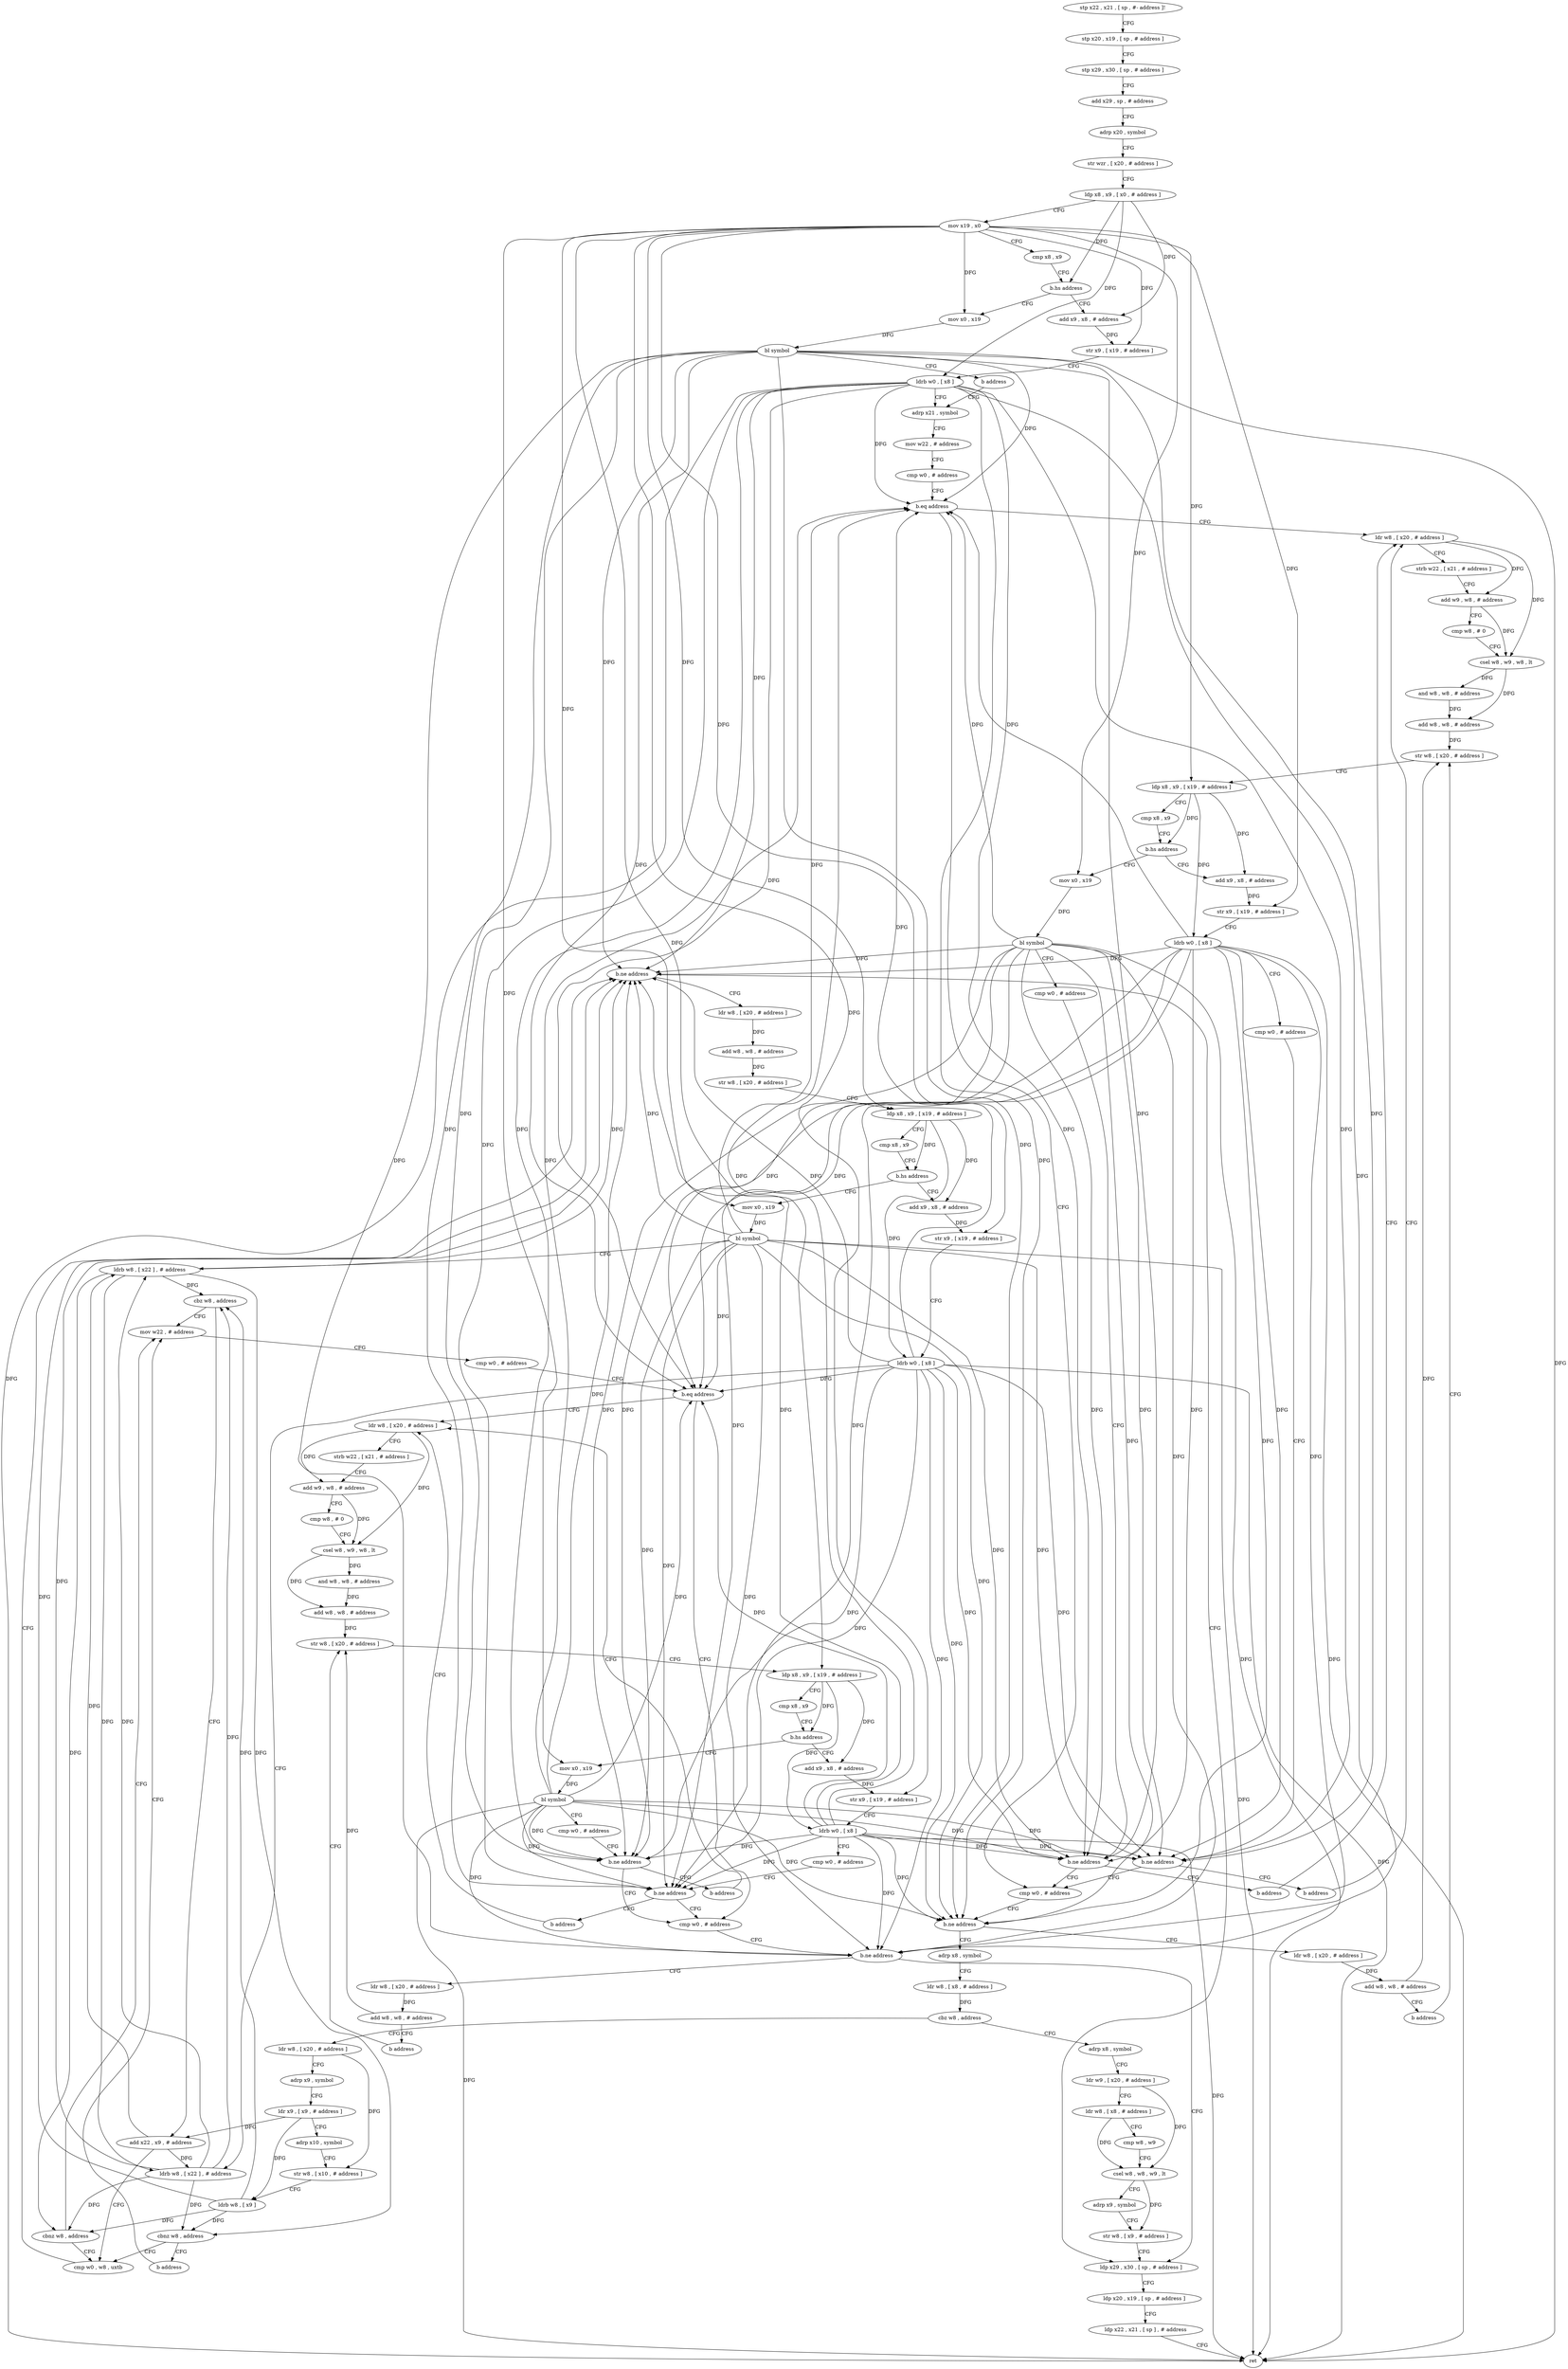 digraph "func" {
"4203996" [label = "stp x22 , x21 , [ sp , #- address ]!" ]
"4204000" [label = "stp x20 , x19 , [ sp , # address ]" ]
"4204004" [label = "stp x29 , x30 , [ sp , # address ]" ]
"4204008" [label = "add x29 , sp , # address" ]
"4204012" [label = "adrp x20 , symbol" ]
"4204016" [label = "str wzr , [ x20 , # address ]" ]
"4204020" [label = "ldp x8 , x9 , [ x0 , # address ]" ]
"4204024" [label = "mov x19 , x0" ]
"4204028" [label = "cmp x8 , x9" ]
"4204032" [label = "b.hs address" ]
"4204452" [label = "mov x0 , x19" ]
"4204036" [label = "add x9 , x8 , # address" ]
"4204456" [label = "bl symbol" ]
"4204460" [label = "b address" ]
"4204048" [label = "adrp x21 , symbol" ]
"4204040" [label = "str x9 , [ x19 , # address ]" ]
"4204044" [label = "ldrb w0 , [ x8 ]" ]
"4204052" [label = "mov w22 , # address" ]
"4204056" [label = "cmp w0 , # address" ]
"4204060" [label = "b.eq address" ]
"4204084" [label = "ldr w8 , [ x20 , # address ]" ]
"4204064" [label = "cmp w0 , # address" ]
"4204088" [label = "strb w22 , [ x21 , # address ]" ]
"4204092" [label = "add w9 , w8 , # address" ]
"4204096" [label = "cmp w8 , # 0" ]
"4204100" [label = "csel w8 , w9 , w8 , lt" ]
"4204104" [label = "and w8 , w8 , # address" ]
"4204108" [label = "add w8 , w8 , # address" ]
"4204112" [label = "str w8 , [ x20 , # address ]" ]
"4204068" [label = "b.ne address" ]
"4204172" [label = "adrp x8 , symbol" ]
"4204072" [label = "ldr w8 , [ x20 , # address ]" ]
"4204152" [label = "mov x0 , x19" ]
"4204156" [label = "bl symbol" ]
"4204160" [label = "cmp w0 , # address" ]
"4204164" [label = "b.ne address" ]
"4204168" [label = "b address" ]
"4204128" [label = "add x9 , x8 , # address" ]
"4204132" [label = "str x9 , [ x19 , # address ]" ]
"4204136" [label = "ldrb w0 , [ x8 ]" ]
"4204140" [label = "cmp w0 , # address" ]
"4204144" [label = "b.ne address" ]
"4204148" [label = "b address" ]
"4204176" [label = "ldr w8 , [ x8 , # address ]" ]
"4204180" [label = "cbz w8 , address" ]
"4204408" [label = "adrp x8 , symbol" ]
"4204184" [label = "ldr w8 , [ x20 , # address ]" ]
"4204076" [label = "add w8 , w8 , # address" ]
"4204080" [label = "b address" ]
"4204412" [label = "ldr w9 , [ x20 , # address ]" ]
"4204416" [label = "ldr w8 , [ x8 , # address ]" ]
"4204420" [label = "cmp w8 , w9" ]
"4204424" [label = "csel w8 , w8 , w9 , lt" ]
"4204428" [label = "adrp x9 , symbol" ]
"4204432" [label = "str w8 , [ x9 , # address ]" ]
"4204436" [label = "ldp x29 , x30 , [ sp , # address ]" ]
"4204188" [label = "adrp x9 , symbol" ]
"4204192" [label = "ldr x9 , [ x9 , # address ]" ]
"4204196" [label = "adrp x10 , symbol" ]
"4204200" [label = "str w8 , [ x10 , # address ]" ]
"4204204" [label = "ldrb w8 , [ x9 ]" ]
"4204208" [label = "cbz w8 , address" ]
"4204288" [label = "mov w22 , # address" ]
"4204212" [label = "add x22 , x9 , # address" ]
"4204116" [label = "ldp x8 , x9 , [ x19 , # address ]" ]
"4204120" [label = "cmp x8 , x9" ]
"4204124" [label = "b.hs address" ]
"4204292" [label = "cmp w0 , # address" ]
"4204296" [label = "b.eq address" ]
"4204320" [label = "ldr w8 , [ x20 , # address ]" ]
"4204300" [label = "cmp w0 , # address" ]
"4204216" [label = "cmp w0 , w8 , uxtb" ]
"4204324" [label = "strb w22 , [ x21 , # address ]" ]
"4204328" [label = "add w9 , w8 , # address" ]
"4204332" [label = "cmp w8 , # 0" ]
"4204336" [label = "csel w8 , w9 , w8 , lt" ]
"4204340" [label = "and w8 , w8 , # address" ]
"4204344" [label = "add w8 , w8 , # address" ]
"4204348" [label = "str w8 , [ x20 , # address ]" ]
"4204304" [label = "b.ne address" ]
"4204308" [label = "ldr w8 , [ x20 , # address ]" ]
"4204440" [label = "ldp x20 , x19 , [ sp , # address ]" ]
"4204444" [label = "ldp x22 , x21 , [ sp ] , # address" ]
"4204448" [label = "ret" ]
"4204224" [label = "ldr w8 , [ x20 , # address ]" ]
"4204228" [label = "add w8 , w8 , # address" ]
"4204232" [label = "str w8 , [ x20 , # address ]" ]
"4204236" [label = "ldp x8 , x9 , [ x19 , # address ]" ]
"4204240" [label = "cmp x8 , x9" ]
"4204244" [label = "b.hs address" ]
"4204272" [label = "mov x0 , x19" ]
"4204248" [label = "add x9 , x8 , # address" ]
"4204388" [label = "mov x0 , x19" ]
"4204392" [label = "bl symbol" ]
"4204396" [label = "cmp w0 , # address" ]
"4204400" [label = "b.ne address" ]
"4204404" [label = "b address" ]
"4204364" [label = "add x9 , x8 , # address" ]
"4204368" [label = "str x9 , [ x19 , # address ]" ]
"4204372" [label = "ldrb w0 , [ x8 ]" ]
"4204376" [label = "cmp w0 , # address" ]
"4204380" [label = "b.ne address" ]
"4204384" [label = "b address" ]
"4204312" [label = "add w8 , w8 , # address" ]
"4204316" [label = "b address" ]
"4204276" [label = "bl symbol" ]
"4204280" [label = "ldrb w8 , [ x22 ] , # address" ]
"4204284" [label = "cbnz w8 , address" ]
"4204252" [label = "str x9 , [ x19 , # address ]" ]
"4204256" [label = "ldrb w0 , [ x8 ]" ]
"4204260" [label = "ldrb w8 , [ x22 ] , # address" ]
"4204264" [label = "cbnz w8 , address" ]
"4204268" [label = "b address" ]
"4204352" [label = "ldp x8 , x9 , [ x19 , # address ]" ]
"4204356" [label = "cmp x8 , x9" ]
"4204360" [label = "b.hs address" ]
"4204220" [label = "b.ne address" ]
"4203996" -> "4204000" [ label = "CFG" ]
"4204000" -> "4204004" [ label = "CFG" ]
"4204004" -> "4204008" [ label = "CFG" ]
"4204008" -> "4204012" [ label = "CFG" ]
"4204012" -> "4204016" [ label = "CFG" ]
"4204016" -> "4204020" [ label = "CFG" ]
"4204020" -> "4204024" [ label = "CFG" ]
"4204020" -> "4204032" [ label = "DFG" ]
"4204020" -> "4204036" [ label = "DFG" ]
"4204020" -> "4204044" [ label = "DFG" ]
"4204024" -> "4204028" [ label = "CFG" ]
"4204024" -> "4204452" [ label = "DFG" ]
"4204024" -> "4204040" [ label = "DFG" ]
"4204024" -> "4204116" [ label = "DFG" ]
"4204024" -> "4204152" [ label = "DFG" ]
"4204024" -> "4204132" [ label = "DFG" ]
"4204024" -> "4204236" [ label = "DFG" ]
"4204024" -> "4204352" [ label = "DFG" ]
"4204024" -> "4204272" [ label = "DFG" ]
"4204024" -> "4204252" [ label = "DFG" ]
"4204024" -> "4204388" [ label = "DFG" ]
"4204024" -> "4204368" [ label = "DFG" ]
"4204028" -> "4204032" [ label = "CFG" ]
"4204032" -> "4204452" [ label = "CFG" ]
"4204032" -> "4204036" [ label = "CFG" ]
"4204452" -> "4204456" [ label = "DFG" ]
"4204036" -> "4204040" [ label = "DFG" ]
"4204456" -> "4204460" [ label = "CFG" ]
"4204456" -> "4204060" [ label = "DFG" ]
"4204456" -> "4204068" [ label = "DFG" ]
"4204456" -> "4204296" [ label = "DFG" ]
"4204456" -> "4204164" [ label = "DFG" ]
"4204456" -> "4204144" [ label = "DFG" ]
"4204456" -> "4204304" [ label = "DFG" ]
"4204456" -> "4204220" [ label = "DFG" ]
"4204456" -> "4204448" [ label = "DFG" ]
"4204456" -> "4204400" [ label = "DFG" ]
"4204456" -> "4204380" [ label = "DFG" ]
"4204460" -> "4204048" [ label = "CFG" ]
"4204048" -> "4204052" [ label = "CFG" ]
"4204040" -> "4204044" [ label = "CFG" ]
"4204044" -> "4204048" [ label = "CFG" ]
"4204044" -> "4204060" [ label = "DFG" ]
"4204044" -> "4204068" [ label = "DFG" ]
"4204044" -> "4204296" [ label = "DFG" ]
"4204044" -> "4204164" [ label = "DFG" ]
"4204044" -> "4204144" [ label = "DFG" ]
"4204044" -> "4204304" [ label = "DFG" ]
"4204044" -> "4204220" [ label = "DFG" ]
"4204044" -> "4204448" [ label = "DFG" ]
"4204044" -> "4204400" [ label = "DFG" ]
"4204044" -> "4204380" [ label = "DFG" ]
"4204052" -> "4204056" [ label = "CFG" ]
"4204056" -> "4204060" [ label = "CFG" ]
"4204060" -> "4204084" [ label = "CFG" ]
"4204060" -> "4204064" [ label = "CFG" ]
"4204084" -> "4204088" [ label = "CFG" ]
"4204084" -> "4204092" [ label = "DFG" ]
"4204084" -> "4204100" [ label = "DFG" ]
"4204064" -> "4204068" [ label = "CFG" ]
"4204088" -> "4204092" [ label = "CFG" ]
"4204092" -> "4204096" [ label = "CFG" ]
"4204092" -> "4204100" [ label = "DFG" ]
"4204096" -> "4204100" [ label = "CFG" ]
"4204100" -> "4204104" [ label = "DFG" ]
"4204100" -> "4204108" [ label = "DFG" ]
"4204104" -> "4204108" [ label = "DFG" ]
"4204108" -> "4204112" [ label = "DFG" ]
"4204112" -> "4204116" [ label = "CFG" ]
"4204068" -> "4204172" [ label = "CFG" ]
"4204068" -> "4204072" [ label = "CFG" ]
"4204172" -> "4204176" [ label = "CFG" ]
"4204072" -> "4204076" [ label = "DFG" ]
"4204152" -> "4204156" [ label = "DFG" ]
"4204156" -> "4204160" [ label = "CFG" ]
"4204156" -> "4204060" [ label = "DFG" ]
"4204156" -> "4204068" [ label = "DFG" ]
"4204156" -> "4204296" [ label = "DFG" ]
"4204156" -> "4204164" [ label = "DFG" ]
"4204156" -> "4204144" [ label = "DFG" ]
"4204156" -> "4204304" [ label = "DFG" ]
"4204156" -> "4204220" [ label = "DFG" ]
"4204156" -> "4204448" [ label = "DFG" ]
"4204156" -> "4204400" [ label = "DFG" ]
"4204156" -> "4204380" [ label = "DFG" ]
"4204160" -> "4204164" [ label = "CFG" ]
"4204164" -> "4204064" [ label = "CFG" ]
"4204164" -> "4204168" [ label = "CFG" ]
"4204168" -> "4204084" [ label = "CFG" ]
"4204128" -> "4204132" [ label = "DFG" ]
"4204132" -> "4204136" [ label = "CFG" ]
"4204136" -> "4204140" [ label = "CFG" ]
"4204136" -> "4204060" [ label = "DFG" ]
"4204136" -> "4204068" [ label = "DFG" ]
"4204136" -> "4204296" [ label = "DFG" ]
"4204136" -> "4204164" [ label = "DFG" ]
"4204136" -> "4204144" [ label = "DFG" ]
"4204136" -> "4204304" [ label = "DFG" ]
"4204136" -> "4204220" [ label = "DFG" ]
"4204136" -> "4204448" [ label = "DFG" ]
"4204136" -> "4204400" [ label = "DFG" ]
"4204136" -> "4204380" [ label = "DFG" ]
"4204140" -> "4204144" [ label = "CFG" ]
"4204144" -> "4204064" [ label = "CFG" ]
"4204144" -> "4204148" [ label = "CFG" ]
"4204148" -> "4204084" [ label = "CFG" ]
"4204176" -> "4204180" [ label = "DFG" ]
"4204180" -> "4204408" [ label = "CFG" ]
"4204180" -> "4204184" [ label = "CFG" ]
"4204408" -> "4204412" [ label = "CFG" ]
"4204184" -> "4204188" [ label = "CFG" ]
"4204184" -> "4204200" [ label = "DFG" ]
"4204076" -> "4204080" [ label = "CFG" ]
"4204076" -> "4204112" [ label = "DFG" ]
"4204080" -> "4204112" [ label = "CFG" ]
"4204412" -> "4204416" [ label = "CFG" ]
"4204412" -> "4204424" [ label = "DFG" ]
"4204416" -> "4204420" [ label = "CFG" ]
"4204416" -> "4204424" [ label = "DFG" ]
"4204420" -> "4204424" [ label = "CFG" ]
"4204424" -> "4204428" [ label = "CFG" ]
"4204424" -> "4204432" [ label = "DFG" ]
"4204428" -> "4204432" [ label = "CFG" ]
"4204432" -> "4204436" [ label = "CFG" ]
"4204436" -> "4204440" [ label = "CFG" ]
"4204188" -> "4204192" [ label = "CFG" ]
"4204192" -> "4204196" [ label = "CFG" ]
"4204192" -> "4204204" [ label = "DFG" ]
"4204192" -> "4204212" [ label = "DFG" ]
"4204196" -> "4204200" [ label = "CFG" ]
"4204200" -> "4204204" [ label = "CFG" ]
"4204204" -> "4204208" [ label = "DFG" ]
"4204204" -> "4204220" [ label = "DFG" ]
"4204204" -> "4204284" [ label = "DFG" ]
"4204204" -> "4204264" [ label = "DFG" ]
"4204208" -> "4204288" [ label = "CFG" ]
"4204208" -> "4204212" [ label = "CFG" ]
"4204288" -> "4204292" [ label = "CFG" ]
"4204212" -> "4204216" [ label = "CFG" ]
"4204212" -> "4204280" [ label = "DFG" ]
"4204212" -> "4204260" [ label = "DFG" ]
"4204116" -> "4204120" [ label = "CFG" ]
"4204116" -> "4204124" [ label = "DFG" ]
"4204116" -> "4204128" [ label = "DFG" ]
"4204116" -> "4204136" [ label = "DFG" ]
"4204120" -> "4204124" [ label = "CFG" ]
"4204124" -> "4204152" [ label = "CFG" ]
"4204124" -> "4204128" [ label = "CFG" ]
"4204292" -> "4204296" [ label = "CFG" ]
"4204296" -> "4204320" [ label = "CFG" ]
"4204296" -> "4204300" [ label = "CFG" ]
"4204320" -> "4204324" [ label = "CFG" ]
"4204320" -> "4204328" [ label = "DFG" ]
"4204320" -> "4204336" [ label = "DFG" ]
"4204300" -> "4204304" [ label = "CFG" ]
"4204216" -> "4204220" [ label = "CFG" ]
"4204324" -> "4204328" [ label = "CFG" ]
"4204328" -> "4204332" [ label = "CFG" ]
"4204328" -> "4204336" [ label = "DFG" ]
"4204332" -> "4204336" [ label = "CFG" ]
"4204336" -> "4204340" [ label = "DFG" ]
"4204336" -> "4204344" [ label = "DFG" ]
"4204340" -> "4204344" [ label = "DFG" ]
"4204344" -> "4204348" [ label = "DFG" ]
"4204348" -> "4204352" [ label = "CFG" ]
"4204304" -> "4204436" [ label = "CFG" ]
"4204304" -> "4204308" [ label = "CFG" ]
"4204308" -> "4204312" [ label = "DFG" ]
"4204440" -> "4204444" [ label = "CFG" ]
"4204444" -> "4204448" [ label = "CFG" ]
"4204224" -> "4204228" [ label = "DFG" ]
"4204228" -> "4204232" [ label = "DFG" ]
"4204232" -> "4204236" [ label = "CFG" ]
"4204236" -> "4204240" [ label = "CFG" ]
"4204236" -> "4204244" [ label = "DFG" ]
"4204236" -> "4204248" [ label = "DFG" ]
"4204236" -> "4204256" [ label = "DFG" ]
"4204240" -> "4204244" [ label = "CFG" ]
"4204244" -> "4204272" [ label = "CFG" ]
"4204244" -> "4204248" [ label = "CFG" ]
"4204272" -> "4204276" [ label = "DFG" ]
"4204248" -> "4204252" [ label = "DFG" ]
"4204388" -> "4204392" [ label = "DFG" ]
"4204392" -> "4204396" [ label = "CFG" ]
"4204392" -> "4204060" [ label = "DFG" ]
"4204392" -> "4204068" [ label = "DFG" ]
"4204392" -> "4204296" [ label = "DFG" ]
"4204392" -> "4204164" [ label = "DFG" ]
"4204392" -> "4204144" [ label = "DFG" ]
"4204392" -> "4204304" [ label = "DFG" ]
"4204392" -> "4204220" [ label = "DFG" ]
"4204392" -> "4204448" [ label = "DFG" ]
"4204392" -> "4204400" [ label = "DFG" ]
"4204392" -> "4204380" [ label = "DFG" ]
"4204396" -> "4204400" [ label = "CFG" ]
"4204400" -> "4204300" [ label = "CFG" ]
"4204400" -> "4204404" [ label = "CFG" ]
"4204404" -> "4204320" [ label = "CFG" ]
"4204364" -> "4204368" [ label = "DFG" ]
"4204368" -> "4204372" [ label = "CFG" ]
"4204372" -> "4204376" [ label = "CFG" ]
"4204372" -> "4204060" [ label = "DFG" ]
"4204372" -> "4204068" [ label = "DFG" ]
"4204372" -> "4204296" [ label = "DFG" ]
"4204372" -> "4204164" [ label = "DFG" ]
"4204372" -> "4204144" [ label = "DFG" ]
"4204372" -> "4204304" [ label = "DFG" ]
"4204372" -> "4204400" [ label = "DFG" ]
"4204372" -> "4204220" [ label = "DFG" ]
"4204372" -> "4204448" [ label = "DFG" ]
"4204372" -> "4204380" [ label = "DFG" ]
"4204376" -> "4204380" [ label = "CFG" ]
"4204380" -> "4204300" [ label = "CFG" ]
"4204380" -> "4204384" [ label = "CFG" ]
"4204384" -> "4204320" [ label = "CFG" ]
"4204312" -> "4204316" [ label = "CFG" ]
"4204312" -> "4204348" [ label = "DFG" ]
"4204316" -> "4204348" [ label = "CFG" ]
"4204276" -> "4204280" [ label = "CFG" ]
"4204276" -> "4204060" [ label = "DFG" ]
"4204276" -> "4204068" [ label = "DFG" ]
"4204276" -> "4204296" [ label = "DFG" ]
"4204276" -> "4204164" [ label = "DFG" ]
"4204276" -> "4204144" [ label = "DFG" ]
"4204276" -> "4204304" [ label = "DFG" ]
"4204276" -> "4204220" [ label = "DFG" ]
"4204276" -> "4204448" [ label = "DFG" ]
"4204276" -> "4204400" [ label = "DFG" ]
"4204276" -> "4204380" [ label = "DFG" ]
"4204280" -> "4204284" [ label = "DFG" ]
"4204280" -> "4204208" [ label = "DFG" ]
"4204280" -> "4204220" [ label = "DFG" ]
"4204280" -> "4204264" [ label = "DFG" ]
"4204280" -> "4204260" [ label = "DFG" ]
"4204284" -> "4204216" [ label = "CFG" ]
"4204284" -> "4204288" [ label = "CFG" ]
"4204252" -> "4204256" [ label = "CFG" ]
"4204256" -> "4204260" [ label = "CFG" ]
"4204256" -> "4204060" [ label = "DFG" ]
"4204256" -> "4204068" [ label = "DFG" ]
"4204256" -> "4204296" [ label = "DFG" ]
"4204256" -> "4204164" [ label = "DFG" ]
"4204256" -> "4204144" [ label = "DFG" ]
"4204256" -> "4204304" [ label = "DFG" ]
"4204256" -> "4204220" [ label = "DFG" ]
"4204256" -> "4204448" [ label = "DFG" ]
"4204256" -> "4204400" [ label = "DFG" ]
"4204256" -> "4204380" [ label = "DFG" ]
"4204260" -> "4204264" [ label = "DFG" ]
"4204260" -> "4204208" [ label = "DFG" ]
"4204260" -> "4204220" [ label = "DFG" ]
"4204260" -> "4204280" [ label = "DFG" ]
"4204260" -> "4204284" [ label = "DFG" ]
"4204264" -> "4204216" [ label = "CFG" ]
"4204264" -> "4204268" [ label = "CFG" ]
"4204268" -> "4204288" [ label = "CFG" ]
"4204352" -> "4204356" [ label = "CFG" ]
"4204352" -> "4204360" [ label = "DFG" ]
"4204352" -> "4204364" [ label = "DFG" ]
"4204352" -> "4204372" [ label = "DFG" ]
"4204356" -> "4204360" [ label = "CFG" ]
"4204360" -> "4204388" [ label = "CFG" ]
"4204360" -> "4204364" [ label = "CFG" ]
"4204220" -> "4204436" [ label = "CFG" ]
"4204220" -> "4204224" [ label = "CFG" ]
}
